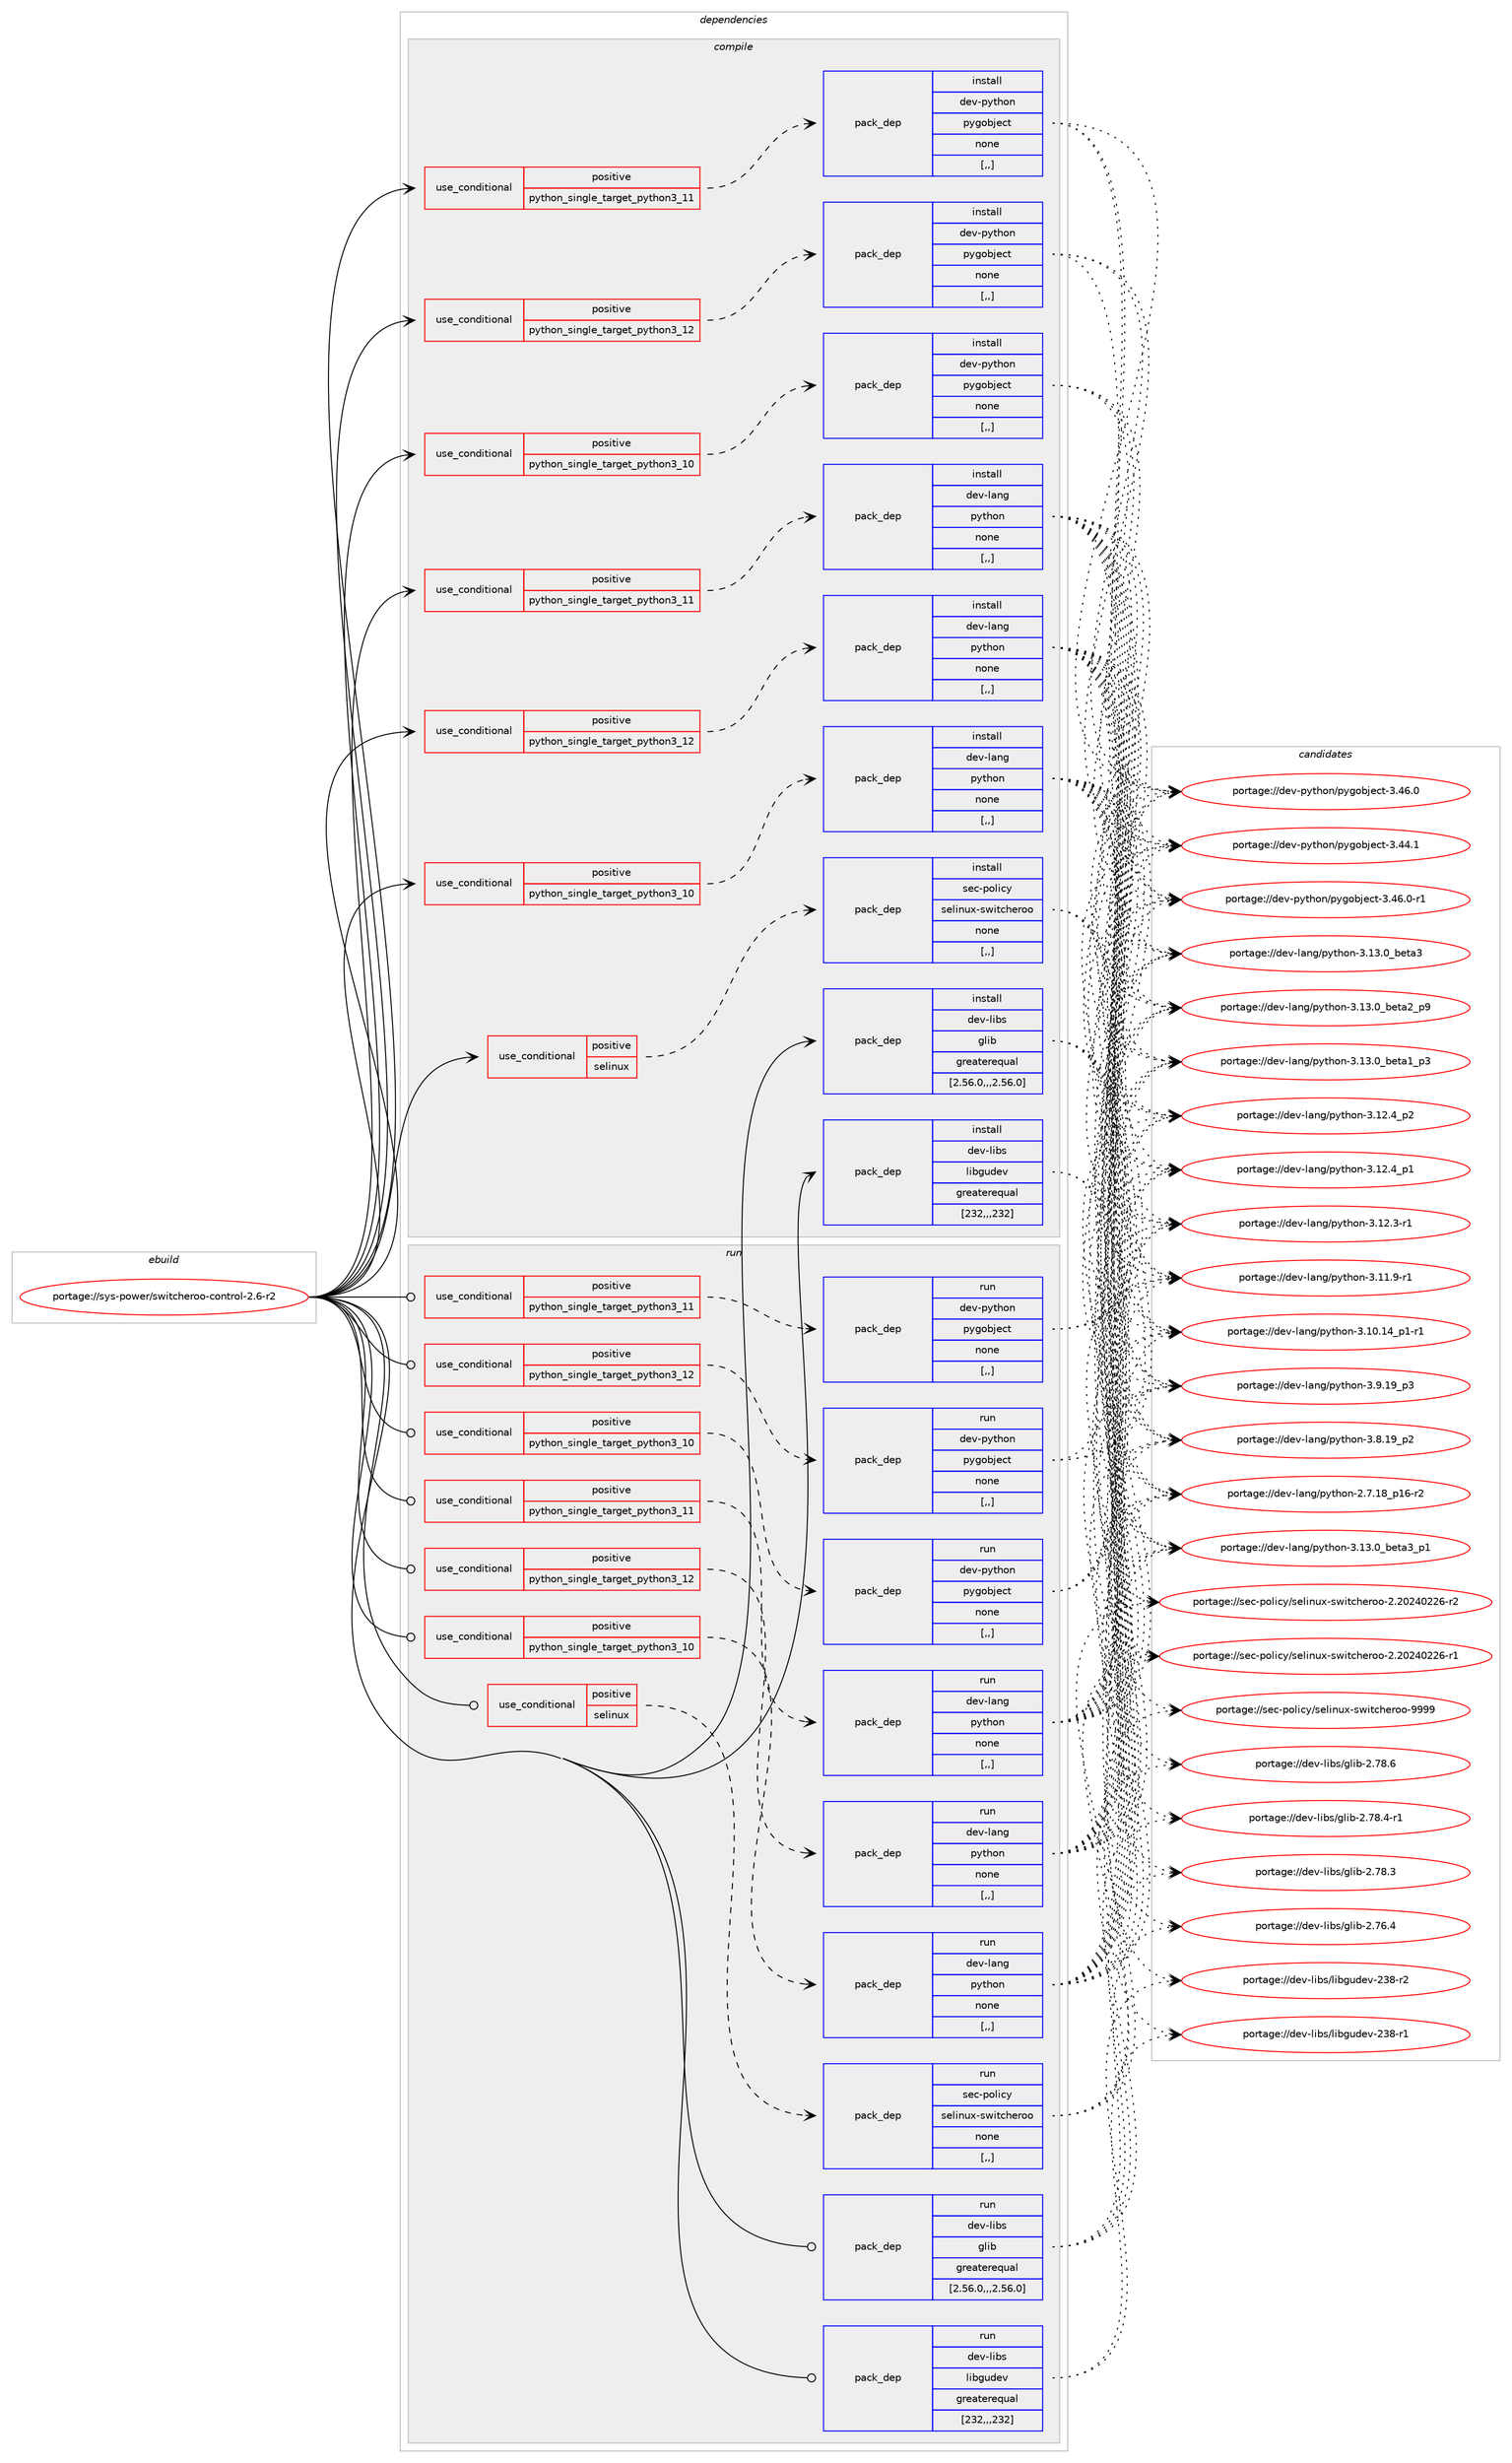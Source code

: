 digraph prolog {

# *************
# Graph options
# *************

newrank=true;
concentrate=true;
compound=true;
graph [rankdir=LR,fontname=Helvetica,fontsize=10,ranksep=1.5];#, ranksep=2.5, nodesep=0.2];
edge  [arrowhead=vee];
node  [fontname=Helvetica,fontsize=10];

# **********
# The ebuild
# **********

subgraph cluster_leftcol {
color=gray;
label=<<i>ebuild</i>>;
id [label="portage://sys-power/switcheroo-control-2.6-r2", color=red, width=4, href="../sys-power/switcheroo-control-2.6-r2.svg"];
}

# ****************
# The dependencies
# ****************

subgraph cluster_midcol {
color=gray;
label=<<i>dependencies</i>>;
subgraph cluster_compile {
fillcolor="#eeeeee";
style=filled;
label=<<i>compile</i>>;
subgraph cond117629 {
dependency440524 [label=<<TABLE BORDER="0" CELLBORDER="1" CELLSPACING="0" CELLPADDING="4"><TR><TD ROWSPAN="3" CELLPADDING="10">use_conditional</TD></TR><TR><TD>positive</TD></TR><TR><TD>python_single_target_python3_10</TD></TR></TABLE>>, shape=none, color=red];
subgraph pack319883 {
dependency440525 [label=<<TABLE BORDER="0" CELLBORDER="1" CELLSPACING="0" CELLPADDING="4" WIDTH="220"><TR><TD ROWSPAN="6" CELLPADDING="30">pack_dep</TD></TR><TR><TD WIDTH="110">install</TD></TR><TR><TD>dev-lang</TD></TR><TR><TD>python</TD></TR><TR><TD>none</TD></TR><TR><TD>[,,]</TD></TR></TABLE>>, shape=none, color=blue];
}
dependency440524:e -> dependency440525:w [weight=20,style="dashed",arrowhead="vee"];
}
id:e -> dependency440524:w [weight=20,style="solid",arrowhead="vee"];
subgraph cond117630 {
dependency440526 [label=<<TABLE BORDER="0" CELLBORDER="1" CELLSPACING="0" CELLPADDING="4"><TR><TD ROWSPAN="3" CELLPADDING="10">use_conditional</TD></TR><TR><TD>positive</TD></TR><TR><TD>python_single_target_python3_10</TD></TR></TABLE>>, shape=none, color=red];
subgraph pack319884 {
dependency440527 [label=<<TABLE BORDER="0" CELLBORDER="1" CELLSPACING="0" CELLPADDING="4" WIDTH="220"><TR><TD ROWSPAN="6" CELLPADDING="30">pack_dep</TD></TR><TR><TD WIDTH="110">install</TD></TR><TR><TD>dev-python</TD></TR><TR><TD>pygobject</TD></TR><TR><TD>none</TD></TR><TR><TD>[,,]</TD></TR></TABLE>>, shape=none, color=blue];
}
dependency440526:e -> dependency440527:w [weight=20,style="dashed",arrowhead="vee"];
}
id:e -> dependency440526:w [weight=20,style="solid",arrowhead="vee"];
subgraph cond117631 {
dependency440528 [label=<<TABLE BORDER="0" CELLBORDER="1" CELLSPACING="0" CELLPADDING="4"><TR><TD ROWSPAN="3" CELLPADDING="10">use_conditional</TD></TR><TR><TD>positive</TD></TR><TR><TD>python_single_target_python3_11</TD></TR></TABLE>>, shape=none, color=red];
subgraph pack319885 {
dependency440529 [label=<<TABLE BORDER="0" CELLBORDER="1" CELLSPACING="0" CELLPADDING="4" WIDTH="220"><TR><TD ROWSPAN="6" CELLPADDING="30">pack_dep</TD></TR><TR><TD WIDTH="110">install</TD></TR><TR><TD>dev-lang</TD></TR><TR><TD>python</TD></TR><TR><TD>none</TD></TR><TR><TD>[,,]</TD></TR></TABLE>>, shape=none, color=blue];
}
dependency440528:e -> dependency440529:w [weight=20,style="dashed",arrowhead="vee"];
}
id:e -> dependency440528:w [weight=20,style="solid",arrowhead="vee"];
subgraph cond117632 {
dependency440530 [label=<<TABLE BORDER="0" CELLBORDER="1" CELLSPACING="0" CELLPADDING="4"><TR><TD ROWSPAN="3" CELLPADDING="10">use_conditional</TD></TR><TR><TD>positive</TD></TR><TR><TD>python_single_target_python3_11</TD></TR></TABLE>>, shape=none, color=red];
subgraph pack319886 {
dependency440531 [label=<<TABLE BORDER="0" CELLBORDER="1" CELLSPACING="0" CELLPADDING="4" WIDTH="220"><TR><TD ROWSPAN="6" CELLPADDING="30">pack_dep</TD></TR><TR><TD WIDTH="110">install</TD></TR><TR><TD>dev-python</TD></TR><TR><TD>pygobject</TD></TR><TR><TD>none</TD></TR><TR><TD>[,,]</TD></TR></TABLE>>, shape=none, color=blue];
}
dependency440530:e -> dependency440531:w [weight=20,style="dashed",arrowhead="vee"];
}
id:e -> dependency440530:w [weight=20,style="solid",arrowhead="vee"];
subgraph cond117633 {
dependency440532 [label=<<TABLE BORDER="0" CELLBORDER="1" CELLSPACING="0" CELLPADDING="4"><TR><TD ROWSPAN="3" CELLPADDING="10">use_conditional</TD></TR><TR><TD>positive</TD></TR><TR><TD>python_single_target_python3_12</TD></TR></TABLE>>, shape=none, color=red];
subgraph pack319887 {
dependency440533 [label=<<TABLE BORDER="0" CELLBORDER="1" CELLSPACING="0" CELLPADDING="4" WIDTH="220"><TR><TD ROWSPAN="6" CELLPADDING="30">pack_dep</TD></TR><TR><TD WIDTH="110">install</TD></TR><TR><TD>dev-lang</TD></TR><TR><TD>python</TD></TR><TR><TD>none</TD></TR><TR><TD>[,,]</TD></TR></TABLE>>, shape=none, color=blue];
}
dependency440532:e -> dependency440533:w [weight=20,style="dashed",arrowhead="vee"];
}
id:e -> dependency440532:w [weight=20,style="solid",arrowhead="vee"];
subgraph cond117634 {
dependency440534 [label=<<TABLE BORDER="0" CELLBORDER="1" CELLSPACING="0" CELLPADDING="4"><TR><TD ROWSPAN="3" CELLPADDING="10">use_conditional</TD></TR><TR><TD>positive</TD></TR><TR><TD>python_single_target_python3_12</TD></TR></TABLE>>, shape=none, color=red];
subgraph pack319888 {
dependency440535 [label=<<TABLE BORDER="0" CELLBORDER="1" CELLSPACING="0" CELLPADDING="4" WIDTH="220"><TR><TD ROWSPAN="6" CELLPADDING="30">pack_dep</TD></TR><TR><TD WIDTH="110">install</TD></TR><TR><TD>dev-python</TD></TR><TR><TD>pygobject</TD></TR><TR><TD>none</TD></TR><TR><TD>[,,]</TD></TR></TABLE>>, shape=none, color=blue];
}
dependency440534:e -> dependency440535:w [weight=20,style="dashed",arrowhead="vee"];
}
id:e -> dependency440534:w [weight=20,style="solid",arrowhead="vee"];
subgraph cond117635 {
dependency440536 [label=<<TABLE BORDER="0" CELLBORDER="1" CELLSPACING="0" CELLPADDING="4"><TR><TD ROWSPAN="3" CELLPADDING="10">use_conditional</TD></TR><TR><TD>positive</TD></TR><TR><TD>selinux</TD></TR></TABLE>>, shape=none, color=red];
subgraph pack319889 {
dependency440537 [label=<<TABLE BORDER="0" CELLBORDER="1" CELLSPACING="0" CELLPADDING="4" WIDTH="220"><TR><TD ROWSPAN="6" CELLPADDING="30">pack_dep</TD></TR><TR><TD WIDTH="110">install</TD></TR><TR><TD>sec-policy</TD></TR><TR><TD>selinux-switcheroo</TD></TR><TR><TD>none</TD></TR><TR><TD>[,,]</TD></TR></TABLE>>, shape=none, color=blue];
}
dependency440536:e -> dependency440537:w [weight=20,style="dashed",arrowhead="vee"];
}
id:e -> dependency440536:w [weight=20,style="solid",arrowhead="vee"];
subgraph pack319890 {
dependency440538 [label=<<TABLE BORDER="0" CELLBORDER="1" CELLSPACING="0" CELLPADDING="4" WIDTH="220"><TR><TD ROWSPAN="6" CELLPADDING="30">pack_dep</TD></TR><TR><TD WIDTH="110">install</TD></TR><TR><TD>dev-libs</TD></TR><TR><TD>glib</TD></TR><TR><TD>greaterequal</TD></TR><TR><TD>[2.56.0,,,2.56.0]</TD></TR></TABLE>>, shape=none, color=blue];
}
id:e -> dependency440538:w [weight=20,style="solid",arrowhead="vee"];
subgraph pack319891 {
dependency440539 [label=<<TABLE BORDER="0" CELLBORDER="1" CELLSPACING="0" CELLPADDING="4" WIDTH="220"><TR><TD ROWSPAN="6" CELLPADDING="30">pack_dep</TD></TR><TR><TD WIDTH="110">install</TD></TR><TR><TD>dev-libs</TD></TR><TR><TD>libgudev</TD></TR><TR><TD>greaterequal</TD></TR><TR><TD>[232,,,232]</TD></TR></TABLE>>, shape=none, color=blue];
}
id:e -> dependency440539:w [weight=20,style="solid",arrowhead="vee"];
}
subgraph cluster_compileandrun {
fillcolor="#eeeeee";
style=filled;
label=<<i>compile and run</i>>;
}
subgraph cluster_run {
fillcolor="#eeeeee";
style=filled;
label=<<i>run</i>>;
subgraph cond117636 {
dependency440540 [label=<<TABLE BORDER="0" CELLBORDER="1" CELLSPACING="0" CELLPADDING="4"><TR><TD ROWSPAN="3" CELLPADDING="10">use_conditional</TD></TR><TR><TD>positive</TD></TR><TR><TD>python_single_target_python3_10</TD></TR></TABLE>>, shape=none, color=red];
subgraph pack319892 {
dependency440541 [label=<<TABLE BORDER="0" CELLBORDER="1" CELLSPACING="0" CELLPADDING="4" WIDTH="220"><TR><TD ROWSPAN="6" CELLPADDING="30">pack_dep</TD></TR><TR><TD WIDTH="110">run</TD></TR><TR><TD>dev-lang</TD></TR><TR><TD>python</TD></TR><TR><TD>none</TD></TR><TR><TD>[,,]</TD></TR></TABLE>>, shape=none, color=blue];
}
dependency440540:e -> dependency440541:w [weight=20,style="dashed",arrowhead="vee"];
}
id:e -> dependency440540:w [weight=20,style="solid",arrowhead="odot"];
subgraph cond117637 {
dependency440542 [label=<<TABLE BORDER="0" CELLBORDER="1" CELLSPACING="0" CELLPADDING="4"><TR><TD ROWSPAN="3" CELLPADDING="10">use_conditional</TD></TR><TR><TD>positive</TD></TR><TR><TD>python_single_target_python3_10</TD></TR></TABLE>>, shape=none, color=red];
subgraph pack319893 {
dependency440543 [label=<<TABLE BORDER="0" CELLBORDER="1" CELLSPACING="0" CELLPADDING="4" WIDTH="220"><TR><TD ROWSPAN="6" CELLPADDING="30">pack_dep</TD></TR><TR><TD WIDTH="110">run</TD></TR><TR><TD>dev-python</TD></TR><TR><TD>pygobject</TD></TR><TR><TD>none</TD></TR><TR><TD>[,,]</TD></TR></TABLE>>, shape=none, color=blue];
}
dependency440542:e -> dependency440543:w [weight=20,style="dashed",arrowhead="vee"];
}
id:e -> dependency440542:w [weight=20,style="solid",arrowhead="odot"];
subgraph cond117638 {
dependency440544 [label=<<TABLE BORDER="0" CELLBORDER="1" CELLSPACING="0" CELLPADDING="4"><TR><TD ROWSPAN="3" CELLPADDING="10">use_conditional</TD></TR><TR><TD>positive</TD></TR><TR><TD>python_single_target_python3_11</TD></TR></TABLE>>, shape=none, color=red];
subgraph pack319894 {
dependency440545 [label=<<TABLE BORDER="0" CELLBORDER="1" CELLSPACING="0" CELLPADDING="4" WIDTH="220"><TR><TD ROWSPAN="6" CELLPADDING="30">pack_dep</TD></TR><TR><TD WIDTH="110">run</TD></TR><TR><TD>dev-lang</TD></TR><TR><TD>python</TD></TR><TR><TD>none</TD></TR><TR><TD>[,,]</TD></TR></TABLE>>, shape=none, color=blue];
}
dependency440544:e -> dependency440545:w [weight=20,style="dashed",arrowhead="vee"];
}
id:e -> dependency440544:w [weight=20,style="solid",arrowhead="odot"];
subgraph cond117639 {
dependency440546 [label=<<TABLE BORDER="0" CELLBORDER="1" CELLSPACING="0" CELLPADDING="4"><TR><TD ROWSPAN="3" CELLPADDING="10">use_conditional</TD></TR><TR><TD>positive</TD></TR><TR><TD>python_single_target_python3_11</TD></TR></TABLE>>, shape=none, color=red];
subgraph pack319895 {
dependency440547 [label=<<TABLE BORDER="0" CELLBORDER="1" CELLSPACING="0" CELLPADDING="4" WIDTH="220"><TR><TD ROWSPAN="6" CELLPADDING="30">pack_dep</TD></TR><TR><TD WIDTH="110">run</TD></TR><TR><TD>dev-python</TD></TR><TR><TD>pygobject</TD></TR><TR><TD>none</TD></TR><TR><TD>[,,]</TD></TR></TABLE>>, shape=none, color=blue];
}
dependency440546:e -> dependency440547:w [weight=20,style="dashed",arrowhead="vee"];
}
id:e -> dependency440546:w [weight=20,style="solid",arrowhead="odot"];
subgraph cond117640 {
dependency440548 [label=<<TABLE BORDER="0" CELLBORDER="1" CELLSPACING="0" CELLPADDING="4"><TR><TD ROWSPAN="3" CELLPADDING="10">use_conditional</TD></TR><TR><TD>positive</TD></TR><TR><TD>python_single_target_python3_12</TD></TR></TABLE>>, shape=none, color=red];
subgraph pack319896 {
dependency440549 [label=<<TABLE BORDER="0" CELLBORDER="1" CELLSPACING="0" CELLPADDING="4" WIDTH="220"><TR><TD ROWSPAN="6" CELLPADDING="30">pack_dep</TD></TR><TR><TD WIDTH="110">run</TD></TR><TR><TD>dev-lang</TD></TR><TR><TD>python</TD></TR><TR><TD>none</TD></TR><TR><TD>[,,]</TD></TR></TABLE>>, shape=none, color=blue];
}
dependency440548:e -> dependency440549:w [weight=20,style="dashed",arrowhead="vee"];
}
id:e -> dependency440548:w [weight=20,style="solid",arrowhead="odot"];
subgraph cond117641 {
dependency440550 [label=<<TABLE BORDER="0" CELLBORDER="1" CELLSPACING="0" CELLPADDING="4"><TR><TD ROWSPAN="3" CELLPADDING="10">use_conditional</TD></TR><TR><TD>positive</TD></TR><TR><TD>python_single_target_python3_12</TD></TR></TABLE>>, shape=none, color=red];
subgraph pack319897 {
dependency440551 [label=<<TABLE BORDER="0" CELLBORDER="1" CELLSPACING="0" CELLPADDING="4" WIDTH="220"><TR><TD ROWSPAN="6" CELLPADDING="30">pack_dep</TD></TR><TR><TD WIDTH="110">run</TD></TR><TR><TD>dev-python</TD></TR><TR><TD>pygobject</TD></TR><TR><TD>none</TD></TR><TR><TD>[,,]</TD></TR></TABLE>>, shape=none, color=blue];
}
dependency440550:e -> dependency440551:w [weight=20,style="dashed",arrowhead="vee"];
}
id:e -> dependency440550:w [weight=20,style="solid",arrowhead="odot"];
subgraph cond117642 {
dependency440552 [label=<<TABLE BORDER="0" CELLBORDER="1" CELLSPACING="0" CELLPADDING="4"><TR><TD ROWSPAN="3" CELLPADDING="10">use_conditional</TD></TR><TR><TD>positive</TD></TR><TR><TD>selinux</TD></TR></TABLE>>, shape=none, color=red];
subgraph pack319898 {
dependency440553 [label=<<TABLE BORDER="0" CELLBORDER="1" CELLSPACING="0" CELLPADDING="4" WIDTH="220"><TR><TD ROWSPAN="6" CELLPADDING="30">pack_dep</TD></TR><TR><TD WIDTH="110">run</TD></TR><TR><TD>sec-policy</TD></TR><TR><TD>selinux-switcheroo</TD></TR><TR><TD>none</TD></TR><TR><TD>[,,]</TD></TR></TABLE>>, shape=none, color=blue];
}
dependency440552:e -> dependency440553:w [weight=20,style="dashed",arrowhead="vee"];
}
id:e -> dependency440552:w [weight=20,style="solid",arrowhead="odot"];
subgraph pack319899 {
dependency440554 [label=<<TABLE BORDER="0" CELLBORDER="1" CELLSPACING="0" CELLPADDING="4" WIDTH="220"><TR><TD ROWSPAN="6" CELLPADDING="30">pack_dep</TD></TR><TR><TD WIDTH="110">run</TD></TR><TR><TD>dev-libs</TD></TR><TR><TD>glib</TD></TR><TR><TD>greaterequal</TD></TR><TR><TD>[2.56.0,,,2.56.0]</TD></TR></TABLE>>, shape=none, color=blue];
}
id:e -> dependency440554:w [weight=20,style="solid",arrowhead="odot"];
subgraph pack319900 {
dependency440555 [label=<<TABLE BORDER="0" CELLBORDER="1" CELLSPACING="0" CELLPADDING="4" WIDTH="220"><TR><TD ROWSPAN="6" CELLPADDING="30">pack_dep</TD></TR><TR><TD WIDTH="110">run</TD></TR><TR><TD>dev-libs</TD></TR><TR><TD>libgudev</TD></TR><TR><TD>greaterequal</TD></TR><TR><TD>[232,,,232]</TD></TR></TABLE>>, shape=none, color=blue];
}
id:e -> dependency440555:w [weight=20,style="solid",arrowhead="odot"];
}
}

# **************
# The candidates
# **************

subgraph cluster_choices {
rank=same;
color=gray;
label=<<i>candidates</i>>;

subgraph choice319883 {
color=black;
nodesep=1;
choice10010111845108971101034711212111610411111045514649514648959810111697519511249 [label="portage://dev-lang/python-3.13.0_beta3_p1", color=red, width=4,href="../dev-lang/python-3.13.0_beta3_p1.svg"];
choice1001011184510897110103471121211161041111104551464951464895981011169751 [label="portage://dev-lang/python-3.13.0_beta3", color=red, width=4,href="../dev-lang/python-3.13.0_beta3.svg"];
choice10010111845108971101034711212111610411111045514649514648959810111697509511257 [label="portage://dev-lang/python-3.13.0_beta2_p9", color=red, width=4,href="../dev-lang/python-3.13.0_beta2_p9.svg"];
choice10010111845108971101034711212111610411111045514649514648959810111697499511251 [label="portage://dev-lang/python-3.13.0_beta1_p3", color=red, width=4,href="../dev-lang/python-3.13.0_beta1_p3.svg"];
choice100101118451089711010347112121116104111110455146495046529511250 [label="portage://dev-lang/python-3.12.4_p2", color=red, width=4,href="../dev-lang/python-3.12.4_p2.svg"];
choice100101118451089711010347112121116104111110455146495046529511249 [label="portage://dev-lang/python-3.12.4_p1", color=red, width=4,href="../dev-lang/python-3.12.4_p1.svg"];
choice100101118451089711010347112121116104111110455146495046514511449 [label="portage://dev-lang/python-3.12.3-r1", color=red, width=4,href="../dev-lang/python-3.12.3-r1.svg"];
choice100101118451089711010347112121116104111110455146494946574511449 [label="portage://dev-lang/python-3.11.9-r1", color=red, width=4,href="../dev-lang/python-3.11.9-r1.svg"];
choice100101118451089711010347112121116104111110455146494846495295112494511449 [label="portage://dev-lang/python-3.10.14_p1-r1", color=red, width=4,href="../dev-lang/python-3.10.14_p1-r1.svg"];
choice100101118451089711010347112121116104111110455146574649579511251 [label="portage://dev-lang/python-3.9.19_p3", color=red, width=4,href="../dev-lang/python-3.9.19_p3.svg"];
choice100101118451089711010347112121116104111110455146564649579511250 [label="portage://dev-lang/python-3.8.19_p2", color=red, width=4,href="../dev-lang/python-3.8.19_p2.svg"];
choice100101118451089711010347112121116104111110455046554649569511249544511450 [label="portage://dev-lang/python-2.7.18_p16-r2", color=red, width=4,href="../dev-lang/python-2.7.18_p16-r2.svg"];
dependency440525:e -> choice10010111845108971101034711212111610411111045514649514648959810111697519511249:w [style=dotted,weight="100"];
dependency440525:e -> choice1001011184510897110103471121211161041111104551464951464895981011169751:w [style=dotted,weight="100"];
dependency440525:e -> choice10010111845108971101034711212111610411111045514649514648959810111697509511257:w [style=dotted,weight="100"];
dependency440525:e -> choice10010111845108971101034711212111610411111045514649514648959810111697499511251:w [style=dotted,weight="100"];
dependency440525:e -> choice100101118451089711010347112121116104111110455146495046529511250:w [style=dotted,weight="100"];
dependency440525:e -> choice100101118451089711010347112121116104111110455146495046529511249:w [style=dotted,weight="100"];
dependency440525:e -> choice100101118451089711010347112121116104111110455146495046514511449:w [style=dotted,weight="100"];
dependency440525:e -> choice100101118451089711010347112121116104111110455146494946574511449:w [style=dotted,weight="100"];
dependency440525:e -> choice100101118451089711010347112121116104111110455146494846495295112494511449:w [style=dotted,weight="100"];
dependency440525:e -> choice100101118451089711010347112121116104111110455146574649579511251:w [style=dotted,weight="100"];
dependency440525:e -> choice100101118451089711010347112121116104111110455146564649579511250:w [style=dotted,weight="100"];
dependency440525:e -> choice100101118451089711010347112121116104111110455046554649569511249544511450:w [style=dotted,weight="100"];
}
subgraph choice319884 {
color=black;
nodesep=1;
choice10010111845112121116104111110471121211031119810610199116455146525446484511449 [label="portage://dev-python/pygobject-3.46.0-r1", color=red, width=4,href="../dev-python/pygobject-3.46.0-r1.svg"];
choice1001011184511212111610411111047112121103111981061019911645514652544648 [label="portage://dev-python/pygobject-3.46.0", color=red, width=4,href="../dev-python/pygobject-3.46.0.svg"];
choice1001011184511212111610411111047112121103111981061019911645514652524649 [label="portage://dev-python/pygobject-3.44.1", color=red, width=4,href="../dev-python/pygobject-3.44.1.svg"];
dependency440527:e -> choice10010111845112121116104111110471121211031119810610199116455146525446484511449:w [style=dotted,weight="100"];
dependency440527:e -> choice1001011184511212111610411111047112121103111981061019911645514652544648:w [style=dotted,weight="100"];
dependency440527:e -> choice1001011184511212111610411111047112121103111981061019911645514652524649:w [style=dotted,weight="100"];
}
subgraph choice319885 {
color=black;
nodesep=1;
choice10010111845108971101034711212111610411111045514649514648959810111697519511249 [label="portage://dev-lang/python-3.13.0_beta3_p1", color=red, width=4,href="../dev-lang/python-3.13.0_beta3_p1.svg"];
choice1001011184510897110103471121211161041111104551464951464895981011169751 [label="portage://dev-lang/python-3.13.0_beta3", color=red, width=4,href="../dev-lang/python-3.13.0_beta3.svg"];
choice10010111845108971101034711212111610411111045514649514648959810111697509511257 [label="portage://dev-lang/python-3.13.0_beta2_p9", color=red, width=4,href="../dev-lang/python-3.13.0_beta2_p9.svg"];
choice10010111845108971101034711212111610411111045514649514648959810111697499511251 [label="portage://dev-lang/python-3.13.0_beta1_p3", color=red, width=4,href="../dev-lang/python-3.13.0_beta1_p3.svg"];
choice100101118451089711010347112121116104111110455146495046529511250 [label="portage://dev-lang/python-3.12.4_p2", color=red, width=4,href="../dev-lang/python-3.12.4_p2.svg"];
choice100101118451089711010347112121116104111110455146495046529511249 [label="portage://dev-lang/python-3.12.4_p1", color=red, width=4,href="../dev-lang/python-3.12.4_p1.svg"];
choice100101118451089711010347112121116104111110455146495046514511449 [label="portage://dev-lang/python-3.12.3-r1", color=red, width=4,href="../dev-lang/python-3.12.3-r1.svg"];
choice100101118451089711010347112121116104111110455146494946574511449 [label="portage://dev-lang/python-3.11.9-r1", color=red, width=4,href="../dev-lang/python-3.11.9-r1.svg"];
choice100101118451089711010347112121116104111110455146494846495295112494511449 [label="portage://dev-lang/python-3.10.14_p1-r1", color=red, width=4,href="../dev-lang/python-3.10.14_p1-r1.svg"];
choice100101118451089711010347112121116104111110455146574649579511251 [label="portage://dev-lang/python-3.9.19_p3", color=red, width=4,href="../dev-lang/python-3.9.19_p3.svg"];
choice100101118451089711010347112121116104111110455146564649579511250 [label="portage://dev-lang/python-3.8.19_p2", color=red, width=4,href="../dev-lang/python-3.8.19_p2.svg"];
choice100101118451089711010347112121116104111110455046554649569511249544511450 [label="portage://dev-lang/python-2.7.18_p16-r2", color=red, width=4,href="../dev-lang/python-2.7.18_p16-r2.svg"];
dependency440529:e -> choice10010111845108971101034711212111610411111045514649514648959810111697519511249:w [style=dotted,weight="100"];
dependency440529:e -> choice1001011184510897110103471121211161041111104551464951464895981011169751:w [style=dotted,weight="100"];
dependency440529:e -> choice10010111845108971101034711212111610411111045514649514648959810111697509511257:w [style=dotted,weight="100"];
dependency440529:e -> choice10010111845108971101034711212111610411111045514649514648959810111697499511251:w [style=dotted,weight="100"];
dependency440529:e -> choice100101118451089711010347112121116104111110455146495046529511250:w [style=dotted,weight="100"];
dependency440529:e -> choice100101118451089711010347112121116104111110455146495046529511249:w [style=dotted,weight="100"];
dependency440529:e -> choice100101118451089711010347112121116104111110455146495046514511449:w [style=dotted,weight="100"];
dependency440529:e -> choice100101118451089711010347112121116104111110455146494946574511449:w [style=dotted,weight="100"];
dependency440529:e -> choice100101118451089711010347112121116104111110455146494846495295112494511449:w [style=dotted,weight="100"];
dependency440529:e -> choice100101118451089711010347112121116104111110455146574649579511251:w [style=dotted,weight="100"];
dependency440529:e -> choice100101118451089711010347112121116104111110455146564649579511250:w [style=dotted,weight="100"];
dependency440529:e -> choice100101118451089711010347112121116104111110455046554649569511249544511450:w [style=dotted,weight="100"];
}
subgraph choice319886 {
color=black;
nodesep=1;
choice10010111845112121116104111110471121211031119810610199116455146525446484511449 [label="portage://dev-python/pygobject-3.46.0-r1", color=red, width=4,href="../dev-python/pygobject-3.46.0-r1.svg"];
choice1001011184511212111610411111047112121103111981061019911645514652544648 [label="portage://dev-python/pygobject-3.46.0", color=red, width=4,href="../dev-python/pygobject-3.46.0.svg"];
choice1001011184511212111610411111047112121103111981061019911645514652524649 [label="portage://dev-python/pygobject-3.44.1", color=red, width=4,href="../dev-python/pygobject-3.44.1.svg"];
dependency440531:e -> choice10010111845112121116104111110471121211031119810610199116455146525446484511449:w [style=dotted,weight="100"];
dependency440531:e -> choice1001011184511212111610411111047112121103111981061019911645514652544648:w [style=dotted,weight="100"];
dependency440531:e -> choice1001011184511212111610411111047112121103111981061019911645514652524649:w [style=dotted,weight="100"];
}
subgraph choice319887 {
color=black;
nodesep=1;
choice10010111845108971101034711212111610411111045514649514648959810111697519511249 [label="portage://dev-lang/python-3.13.0_beta3_p1", color=red, width=4,href="../dev-lang/python-3.13.0_beta3_p1.svg"];
choice1001011184510897110103471121211161041111104551464951464895981011169751 [label="portage://dev-lang/python-3.13.0_beta3", color=red, width=4,href="../dev-lang/python-3.13.0_beta3.svg"];
choice10010111845108971101034711212111610411111045514649514648959810111697509511257 [label="portage://dev-lang/python-3.13.0_beta2_p9", color=red, width=4,href="../dev-lang/python-3.13.0_beta2_p9.svg"];
choice10010111845108971101034711212111610411111045514649514648959810111697499511251 [label="portage://dev-lang/python-3.13.0_beta1_p3", color=red, width=4,href="../dev-lang/python-3.13.0_beta1_p3.svg"];
choice100101118451089711010347112121116104111110455146495046529511250 [label="portage://dev-lang/python-3.12.4_p2", color=red, width=4,href="../dev-lang/python-3.12.4_p2.svg"];
choice100101118451089711010347112121116104111110455146495046529511249 [label="portage://dev-lang/python-3.12.4_p1", color=red, width=4,href="../dev-lang/python-3.12.4_p1.svg"];
choice100101118451089711010347112121116104111110455146495046514511449 [label="portage://dev-lang/python-3.12.3-r1", color=red, width=4,href="../dev-lang/python-3.12.3-r1.svg"];
choice100101118451089711010347112121116104111110455146494946574511449 [label="portage://dev-lang/python-3.11.9-r1", color=red, width=4,href="../dev-lang/python-3.11.9-r1.svg"];
choice100101118451089711010347112121116104111110455146494846495295112494511449 [label="portage://dev-lang/python-3.10.14_p1-r1", color=red, width=4,href="../dev-lang/python-3.10.14_p1-r1.svg"];
choice100101118451089711010347112121116104111110455146574649579511251 [label="portage://dev-lang/python-3.9.19_p3", color=red, width=4,href="../dev-lang/python-3.9.19_p3.svg"];
choice100101118451089711010347112121116104111110455146564649579511250 [label="portage://dev-lang/python-3.8.19_p2", color=red, width=4,href="../dev-lang/python-3.8.19_p2.svg"];
choice100101118451089711010347112121116104111110455046554649569511249544511450 [label="portage://dev-lang/python-2.7.18_p16-r2", color=red, width=4,href="../dev-lang/python-2.7.18_p16-r2.svg"];
dependency440533:e -> choice10010111845108971101034711212111610411111045514649514648959810111697519511249:w [style=dotted,weight="100"];
dependency440533:e -> choice1001011184510897110103471121211161041111104551464951464895981011169751:w [style=dotted,weight="100"];
dependency440533:e -> choice10010111845108971101034711212111610411111045514649514648959810111697509511257:w [style=dotted,weight="100"];
dependency440533:e -> choice10010111845108971101034711212111610411111045514649514648959810111697499511251:w [style=dotted,weight="100"];
dependency440533:e -> choice100101118451089711010347112121116104111110455146495046529511250:w [style=dotted,weight="100"];
dependency440533:e -> choice100101118451089711010347112121116104111110455146495046529511249:w [style=dotted,weight="100"];
dependency440533:e -> choice100101118451089711010347112121116104111110455146495046514511449:w [style=dotted,weight="100"];
dependency440533:e -> choice100101118451089711010347112121116104111110455146494946574511449:w [style=dotted,weight="100"];
dependency440533:e -> choice100101118451089711010347112121116104111110455146494846495295112494511449:w [style=dotted,weight="100"];
dependency440533:e -> choice100101118451089711010347112121116104111110455146574649579511251:w [style=dotted,weight="100"];
dependency440533:e -> choice100101118451089711010347112121116104111110455146564649579511250:w [style=dotted,weight="100"];
dependency440533:e -> choice100101118451089711010347112121116104111110455046554649569511249544511450:w [style=dotted,weight="100"];
}
subgraph choice319888 {
color=black;
nodesep=1;
choice10010111845112121116104111110471121211031119810610199116455146525446484511449 [label="portage://dev-python/pygobject-3.46.0-r1", color=red, width=4,href="../dev-python/pygobject-3.46.0-r1.svg"];
choice1001011184511212111610411111047112121103111981061019911645514652544648 [label="portage://dev-python/pygobject-3.46.0", color=red, width=4,href="../dev-python/pygobject-3.46.0.svg"];
choice1001011184511212111610411111047112121103111981061019911645514652524649 [label="portage://dev-python/pygobject-3.44.1", color=red, width=4,href="../dev-python/pygobject-3.44.1.svg"];
dependency440535:e -> choice10010111845112121116104111110471121211031119810610199116455146525446484511449:w [style=dotted,weight="100"];
dependency440535:e -> choice1001011184511212111610411111047112121103111981061019911645514652544648:w [style=dotted,weight="100"];
dependency440535:e -> choice1001011184511212111610411111047112121103111981061019911645514652524649:w [style=dotted,weight="100"];
}
subgraph choice319889 {
color=black;
nodesep=1;
choice1151019945112111108105991214711510110810511011712045115119105116991041011141111114557575757 [label="portage://sec-policy/selinux-switcheroo-9999", color=red, width=4,href="../sec-policy/selinux-switcheroo-9999.svg"];
choice11510199451121111081059912147115101108105110117120451151191051169910410111411111145504650485052485050544511450 [label="portage://sec-policy/selinux-switcheroo-2.20240226-r2", color=red, width=4,href="../sec-policy/selinux-switcheroo-2.20240226-r2.svg"];
choice11510199451121111081059912147115101108105110117120451151191051169910410111411111145504650485052485050544511449 [label="portage://sec-policy/selinux-switcheroo-2.20240226-r1", color=red, width=4,href="../sec-policy/selinux-switcheroo-2.20240226-r1.svg"];
dependency440537:e -> choice1151019945112111108105991214711510110810511011712045115119105116991041011141111114557575757:w [style=dotted,weight="100"];
dependency440537:e -> choice11510199451121111081059912147115101108105110117120451151191051169910410111411111145504650485052485050544511450:w [style=dotted,weight="100"];
dependency440537:e -> choice11510199451121111081059912147115101108105110117120451151191051169910410111411111145504650485052485050544511449:w [style=dotted,weight="100"];
}
subgraph choice319890 {
color=black;
nodesep=1;
choice1001011184510810598115471031081059845504655564654 [label="portage://dev-libs/glib-2.78.6", color=red, width=4,href="../dev-libs/glib-2.78.6.svg"];
choice10010111845108105981154710310810598455046555646524511449 [label="portage://dev-libs/glib-2.78.4-r1", color=red, width=4,href="../dev-libs/glib-2.78.4-r1.svg"];
choice1001011184510810598115471031081059845504655564651 [label="portage://dev-libs/glib-2.78.3", color=red, width=4,href="../dev-libs/glib-2.78.3.svg"];
choice1001011184510810598115471031081059845504655544652 [label="portage://dev-libs/glib-2.76.4", color=red, width=4,href="../dev-libs/glib-2.76.4.svg"];
dependency440538:e -> choice1001011184510810598115471031081059845504655564654:w [style=dotted,weight="100"];
dependency440538:e -> choice10010111845108105981154710310810598455046555646524511449:w [style=dotted,weight="100"];
dependency440538:e -> choice1001011184510810598115471031081059845504655564651:w [style=dotted,weight="100"];
dependency440538:e -> choice1001011184510810598115471031081059845504655544652:w [style=dotted,weight="100"];
}
subgraph choice319891 {
color=black;
nodesep=1;
choice10010111845108105981154710810598103117100101118455051564511450 [label="portage://dev-libs/libgudev-238-r2", color=red, width=4,href="../dev-libs/libgudev-238-r2.svg"];
choice10010111845108105981154710810598103117100101118455051564511449 [label="portage://dev-libs/libgudev-238-r1", color=red, width=4,href="../dev-libs/libgudev-238-r1.svg"];
dependency440539:e -> choice10010111845108105981154710810598103117100101118455051564511450:w [style=dotted,weight="100"];
dependency440539:e -> choice10010111845108105981154710810598103117100101118455051564511449:w [style=dotted,weight="100"];
}
subgraph choice319892 {
color=black;
nodesep=1;
choice10010111845108971101034711212111610411111045514649514648959810111697519511249 [label="portage://dev-lang/python-3.13.0_beta3_p1", color=red, width=4,href="../dev-lang/python-3.13.0_beta3_p1.svg"];
choice1001011184510897110103471121211161041111104551464951464895981011169751 [label="portage://dev-lang/python-3.13.0_beta3", color=red, width=4,href="../dev-lang/python-3.13.0_beta3.svg"];
choice10010111845108971101034711212111610411111045514649514648959810111697509511257 [label="portage://dev-lang/python-3.13.0_beta2_p9", color=red, width=4,href="../dev-lang/python-3.13.0_beta2_p9.svg"];
choice10010111845108971101034711212111610411111045514649514648959810111697499511251 [label="portage://dev-lang/python-3.13.0_beta1_p3", color=red, width=4,href="../dev-lang/python-3.13.0_beta1_p3.svg"];
choice100101118451089711010347112121116104111110455146495046529511250 [label="portage://dev-lang/python-3.12.4_p2", color=red, width=4,href="../dev-lang/python-3.12.4_p2.svg"];
choice100101118451089711010347112121116104111110455146495046529511249 [label="portage://dev-lang/python-3.12.4_p1", color=red, width=4,href="../dev-lang/python-3.12.4_p1.svg"];
choice100101118451089711010347112121116104111110455146495046514511449 [label="portage://dev-lang/python-3.12.3-r1", color=red, width=4,href="../dev-lang/python-3.12.3-r1.svg"];
choice100101118451089711010347112121116104111110455146494946574511449 [label="portage://dev-lang/python-3.11.9-r1", color=red, width=4,href="../dev-lang/python-3.11.9-r1.svg"];
choice100101118451089711010347112121116104111110455146494846495295112494511449 [label="portage://dev-lang/python-3.10.14_p1-r1", color=red, width=4,href="../dev-lang/python-3.10.14_p1-r1.svg"];
choice100101118451089711010347112121116104111110455146574649579511251 [label="portage://dev-lang/python-3.9.19_p3", color=red, width=4,href="../dev-lang/python-3.9.19_p3.svg"];
choice100101118451089711010347112121116104111110455146564649579511250 [label="portage://dev-lang/python-3.8.19_p2", color=red, width=4,href="../dev-lang/python-3.8.19_p2.svg"];
choice100101118451089711010347112121116104111110455046554649569511249544511450 [label="portage://dev-lang/python-2.7.18_p16-r2", color=red, width=4,href="../dev-lang/python-2.7.18_p16-r2.svg"];
dependency440541:e -> choice10010111845108971101034711212111610411111045514649514648959810111697519511249:w [style=dotted,weight="100"];
dependency440541:e -> choice1001011184510897110103471121211161041111104551464951464895981011169751:w [style=dotted,weight="100"];
dependency440541:e -> choice10010111845108971101034711212111610411111045514649514648959810111697509511257:w [style=dotted,weight="100"];
dependency440541:e -> choice10010111845108971101034711212111610411111045514649514648959810111697499511251:w [style=dotted,weight="100"];
dependency440541:e -> choice100101118451089711010347112121116104111110455146495046529511250:w [style=dotted,weight="100"];
dependency440541:e -> choice100101118451089711010347112121116104111110455146495046529511249:w [style=dotted,weight="100"];
dependency440541:e -> choice100101118451089711010347112121116104111110455146495046514511449:w [style=dotted,weight="100"];
dependency440541:e -> choice100101118451089711010347112121116104111110455146494946574511449:w [style=dotted,weight="100"];
dependency440541:e -> choice100101118451089711010347112121116104111110455146494846495295112494511449:w [style=dotted,weight="100"];
dependency440541:e -> choice100101118451089711010347112121116104111110455146574649579511251:w [style=dotted,weight="100"];
dependency440541:e -> choice100101118451089711010347112121116104111110455146564649579511250:w [style=dotted,weight="100"];
dependency440541:e -> choice100101118451089711010347112121116104111110455046554649569511249544511450:w [style=dotted,weight="100"];
}
subgraph choice319893 {
color=black;
nodesep=1;
choice10010111845112121116104111110471121211031119810610199116455146525446484511449 [label="portage://dev-python/pygobject-3.46.0-r1", color=red, width=4,href="../dev-python/pygobject-3.46.0-r1.svg"];
choice1001011184511212111610411111047112121103111981061019911645514652544648 [label="portage://dev-python/pygobject-3.46.0", color=red, width=4,href="../dev-python/pygobject-3.46.0.svg"];
choice1001011184511212111610411111047112121103111981061019911645514652524649 [label="portage://dev-python/pygobject-3.44.1", color=red, width=4,href="../dev-python/pygobject-3.44.1.svg"];
dependency440543:e -> choice10010111845112121116104111110471121211031119810610199116455146525446484511449:w [style=dotted,weight="100"];
dependency440543:e -> choice1001011184511212111610411111047112121103111981061019911645514652544648:w [style=dotted,weight="100"];
dependency440543:e -> choice1001011184511212111610411111047112121103111981061019911645514652524649:w [style=dotted,weight="100"];
}
subgraph choice319894 {
color=black;
nodesep=1;
choice10010111845108971101034711212111610411111045514649514648959810111697519511249 [label="portage://dev-lang/python-3.13.0_beta3_p1", color=red, width=4,href="../dev-lang/python-3.13.0_beta3_p1.svg"];
choice1001011184510897110103471121211161041111104551464951464895981011169751 [label="portage://dev-lang/python-3.13.0_beta3", color=red, width=4,href="../dev-lang/python-3.13.0_beta3.svg"];
choice10010111845108971101034711212111610411111045514649514648959810111697509511257 [label="portage://dev-lang/python-3.13.0_beta2_p9", color=red, width=4,href="../dev-lang/python-3.13.0_beta2_p9.svg"];
choice10010111845108971101034711212111610411111045514649514648959810111697499511251 [label="portage://dev-lang/python-3.13.0_beta1_p3", color=red, width=4,href="../dev-lang/python-3.13.0_beta1_p3.svg"];
choice100101118451089711010347112121116104111110455146495046529511250 [label="portage://dev-lang/python-3.12.4_p2", color=red, width=4,href="../dev-lang/python-3.12.4_p2.svg"];
choice100101118451089711010347112121116104111110455146495046529511249 [label="portage://dev-lang/python-3.12.4_p1", color=red, width=4,href="../dev-lang/python-3.12.4_p1.svg"];
choice100101118451089711010347112121116104111110455146495046514511449 [label="portage://dev-lang/python-3.12.3-r1", color=red, width=4,href="../dev-lang/python-3.12.3-r1.svg"];
choice100101118451089711010347112121116104111110455146494946574511449 [label="portage://dev-lang/python-3.11.9-r1", color=red, width=4,href="../dev-lang/python-3.11.9-r1.svg"];
choice100101118451089711010347112121116104111110455146494846495295112494511449 [label="portage://dev-lang/python-3.10.14_p1-r1", color=red, width=4,href="../dev-lang/python-3.10.14_p1-r1.svg"];
choice100101118451089711010347112121116104111110455146574649579511251 [label="portage://dev-lang/python-3.9.19_p3", color=red, width=4,href="../dev-lang/python-3.9.19_p3.svg"];
choice100101118451089711010347112121116104111110455146564649579511250 [label="portage://dev-lang/python-3.8.19_p2", color=red, width=4,href="../dev-lang/python-3.8.19_p2.svg"];
choice100101118451089711010347112121116104111110455046554649569511249544511450 [label="portage://dev-lang/python-2.7.18_p16-r2", color=red, width=4,href="../dev-lang/python-2.7.18_p16-r2.svg"];
dependency440545:e -> choice10010111845108971101034711212111610411111045514649514648959810111697519511249:w [style=dotted,weight="100"];
dependency440545:e -> choice1001011184510897110103471121211161041111104551464951464895981011169751:w [style=dotted,weight="100"];
dependency440545:e -> choice10010111845108971101034711212111610411111045514649514648959810111697509511257:w [style=dotted,weight="100"];
dependency440545:e -> choice10010111845108971101034711212111610411111045514649514648959810111697499511251:w [style=dotted,weight="100"];
dependency440545:e -> choice100101118451089711010347112121116104111110455146495046529511250:w [style=dotted,weight="100"];
dependency440545:e -> choice100101118451089711010347112121116104111110455146495046529511249:w [style=dotted,weight="100"];
dependency440545:e -> choice100101118451089711010347112121116104111110455146495046514511449:w [style=dotted,weight="100"];
dependency440545:e -> choice100101118451089711010347112121116104111110455146494946574511449:w [style=dotted,weight="100"];
dependency440545:e -> choice100101118451089711010347112121116104111110455146494846495295112494511449:w [style=dotted,weight="100"];
dependency440545:e -> choice100101118451089711010347112121116104111110455146574649579511251:w [style=dotted,weight="100"];
dependency440545:e -> choice100101118451089711010347112121116104111110455146564649579511250:w [style=dotted,weight="100"];
dependency440545:e -> choice100101118451089711010347112121116104111110455046554649569511249544511450:w [style=dotted,weight="100"];
}
subgraph choice319895 {
color=black;
nodesep=1;
choice10010111845112121116104111110471121211031119810610199116455146525446484511449 [label="portage://dev-python/pygobject-3.46.0-r1", color=red, width=4,href="../dev-python/pygobject-3.46.0-r1.svg"];
choice1001011184511212111610411111047112121103111981061019911645514652544648 [label="portage://dev-python/pygobject-3.46.0", color=red, width=4,href="../dev-python/pygobject-3.46.0.svg"];
choice1001011184511212111610411111047112121103111981061019911645514652524649 [label="portage://dev-python/pygobject-3.44.1", color=red, width=4,href="../dev-python/pygobject-3.44.1.svg"];
dependency440547:e -> choice10010111845112121116104111110471121211031119810610199116455146525446484511449:w [style=dotted,weight="100"];
dependency440547:e -> choice1001011184511212111610411111047112121103111981061019911645514652544648:w [style=dotted,weight="100"];
dependency440547:e -> choice1001011184511212111610411111047112121103111981061019911645514652524649:w [style=dotted,weight="100"];
}
subgraph choice319896 {
color=black;
nodesep=1;
choice10010111845108971101034711212111610411111045514649514648959810111697519511249 [label="portage://dev-lang/python-3.13.0_beta3_p1", color=red, width=4,href="../dev-lang/python-3.13.0_beta3_p1.svg"];
choice1001011184510897110103471121211161041111104551464951464895981011169751 [label="portage://dev-lang/python-3.13.0_beta3", color=red, width=4,href="../dev-lang/python-3.13.0_beta3.svg"];
choice10010111845108971101034711212111610411111045514649514648959810111697509511257 [label="portage://dev-lang/python-3.13.0_beta2_p9", color=red, width=4,href="../dev-lang/python-3.13.0_beta2_p9.svg"];
choice10010111845108971101034711212111610411111045514649514648959810111697499511251 [label="portage://dev-lang/python-3.13.0_beta1_p3", color=red, width=4,href="../dev-lang/python-3.13.0_beta1_p3.svg"];
choice100101118451089711010347112121116104111110455146495046529511250 [label="portage://dev-lang/python-3.12.4_p2", color=red, width=4,href="../dev-lang/python-3.12.4_p2.svg"];
choice100101118451089711010347112121116104111110455146495046529511249 [label="portage://dev-lang/python-3.12.4_p1", color=red, width=4,href="../dev-lang/python-3.12.4_p1.svg"];
choice100101118451089711010347112121116104111110455146495046514511449 [label="portage://dev-lang/python-3.12.3-r1", color=red, width=4,href="../dev-lang/python-3.12.3-r1.svg"];
choice100101118451089711010347112121116104111110455146494946574511449 [label="portage://dev-lang/python-3.11.9-r1", color=red, width=4,href="../dev-lang/python-3.11.9-r1.svg"];
choice100101118451089711010347112121116104111110455146494846495295112494511449 [label="portage://dev-lang/python-3.10.14_p1-r1", color=red, width=4,href="../dev-lang/python-3.10.14_p1-r1.svg"];
choice100101118451089711010347112121116104111110455146574649579511251 [label="portage://dev-lang/python-3.9.19_p3", color=red, width=4,href="../dev-lang/python-3.9.19_p3.svg"];
choice100101118451089711010347112121116104111110455146564649579511250 [label="portage://dev-lang/python-3.8.19_p2", color=red, width=4,href="../dev-lang/python-3.8.19_p2.svg"];
choice100101118451089711010347112121116104111110455046554649569511249544511450 [label="portage://dev-lang/python-2.7.18_p16-r2", color=red, width=4,href="../dev-lang/python-2.7.18_p16-r2.svg"];
dependency440549:e -> choice10010111845108971101034711212111610411111045514649514648959810111697519511249:w [style=dotted,weight="100"];
dependency440549:e -> choice1001011184510897110103471121211161041111104551464951464895981011169751:w [style=dotted,weight="100"];
dependency440549:e -> choice10010111845108971101034711212111610411111045514649514648959810111697509511257:w [style=dotted,weight="100"];
dependency440549:e -> choice10010111845108971101034711212111610411111045514649514648959810111697499511251:w [style=dotted,weight="100"];
dependency440549:e -> choice100101118451089711010347112121116104111110455146495046529511250:w [style=dotted,weight="100"];
dependency440549:e -> choice100101118451089711010347112121116104111110455146495046529511249:w [style=dotted,weight="100"];
dependency440549:e -> choice100101118451089711010347112121116104111110455146495046514511449:w [style=dotted,weight="100"];
dependency440549:e -> choice100101118451089711010347112121116104111110455146494946574511449:w [style=dotted,weight="100"];
dependency440549:e -> choice100101118451089711010347112121116104111110455146494846495295112494511449:w [style=dotted,weight="100"];
dependency440549:e -> choice100101118451089711010347112121116104111110455146574649579511251:w [style=dotted,weight="100"];
dependency440549:e -> choice100101118451089711010347112121116104111110455146564649579511250:w [style=dotted,weight="100"];
dependency440549:e -> choice100101118451089711010347112121116104111110455046554649569511249544511450:w [style=dotted,weight="100"];
}
subgraph choice319897 {
color=black;
nodesep=1;
choice10010111845112121116104111110471121211031119810610199116455146525446484511449 [label="portage://dev-python/pygobject-3.46.0-r1", color=red, width=4,href="../dev-python/pygobject-3.46.0-r1.svg"];
choice1001011184511212111610411111047112121103111981061019911645514652544648 [label="portage://dev-python/pygobject-3.46.0", color=red, width=4,href="../dev-python/pygobject-3.46.0.svg"];
choice1001011184511212111610411111047112121103111981061019911645514652524649 [label="portage://dev-python/pygobject-3.44.1", color=red, width=4,href="../dev-python/pygobject-3.44.1.svg"];
dependency440551:e -> choice10010111845112121116104111110471121211031119810610199116455146525446484511449:w [style=dotted,weight="100"];
dependency440551:e -> choice1001011184511212111610411111047112121103111981061019911645514652544648:w [style=dotted,weight="100"];
dependency440551:e -> choice1001011184511212111610411111047112121103111981061019911645514652524649:w [style=dotted,weight="100"];
}
subgraph choice319898 {
color=black;
nodesep=1;
choice1151019945112111108105991214711510110810511011712045115119105116991041011141111114557575757 [label="portage://sec-policy/selinux-switcheroo-9999", color=red, width=4,href="../sec-policy/selinux-switcheroo-9999.svg"];
choice11510199451121111081059912147115101108105110117120451151191051169910410111411111145504650485052485050544511450 [label="portage://sec-policy/selinux-switcheroo-2.20240226-r2", color=red, width=4,href="../sec-policy/selinux-switcheroo-2.20240226-r2.svg"];
choice11510199451121111081059912147115101108105110117120451151191051169910410111411111145504650485052485050544511449 [label="portage://sec-policy/selinux-switcheroo-2.20240226-r1", color=red, width=4,href="../sec-policy/selinux-switcheroo-2.20240226-r1.svg"];
dependency440553:e -> choice1151019945112111108105991214711510110810511011712045115119105116991041011141111114557575757:w [style=dotted,weight="100"];
dependency440553:e -> choice11510199451121111081059912147115101108105110117120451151191051169910410111411111145504650485052485050544511450:w [style=dotted,weight="100"];
dependency440553:e -> choice11510199451121111081059912147115101108105110117120451151191051169910410111411111145504650485052485050544511449:w [style=dotted,weight="100"];
}
subgraph choice319899 {
color=black;
nodesep=1;
choice1001011184510810598115471031081059845504655564654 [label="portage://dev-libs/glib-2.78.6", color=red, width=4,href="../dev-libs/glib-2.78.6.svg"];
choice10010111845108105981154710310810598455046555646524511449 [label="portage://dev-libs/glib-2.78.4-r1", color=red, width=4,href="../dev-libs/glib-2.78.4-r1.svg"];
choice1001011184510810598115471031081059845504655564651 [label="portage://dev-libs/glib-2.78.3", color=red, width=4,href="../dev-libs/glib-2.78.3.svg"];
choice1001011184510810598115471031081059845504655544652 [label="portage://dev-libs/glib-2.76.4", color=red, width=4,href="../dev-libs/glib-2.76.4.svg"];
dependency440554:e -> choice1001011184510810598115471031081059845504655564654:w [style=dotted,weight="100"];
dependency440554:e -> choice10010111845108105981154710310810598455046555646524511449:w [style=dotted,weight="100"];
dependency440554:e -> choice1001011184510810598115471031081059845504655564651:w [style=dotted,weight="100"];
dependency440554:e -> choice1001011184510810598115471031081059845504655544652:w [style=dotted,weight="100"];
}
subgraph choice319900 {
color=black;
nodesep=1;
choice10010111845108105981154710810598103117100101118455051564511450 [label="portage://dev-libs/libgudev-238-r2", color=red, width=4,href="../dev-libs/libgudev-238-r2.svg"];
choice10010111845108105981154710810598103117100101118455051564511449 [label="portage://dev-libs/libgudev-238-r1", color=red, width=4,href="../dev-libs/libgudev-238-r1.svg"];
dependency440555:e -> choice10010111845108105981154710810598103117100101118455051564511450:w [style=dotted,weight="100"];
dependency440555:e -> choice10010111845108105981154710810598103117100101118455051564511449:w [style=dotted,weight="100"];
}
}

}
